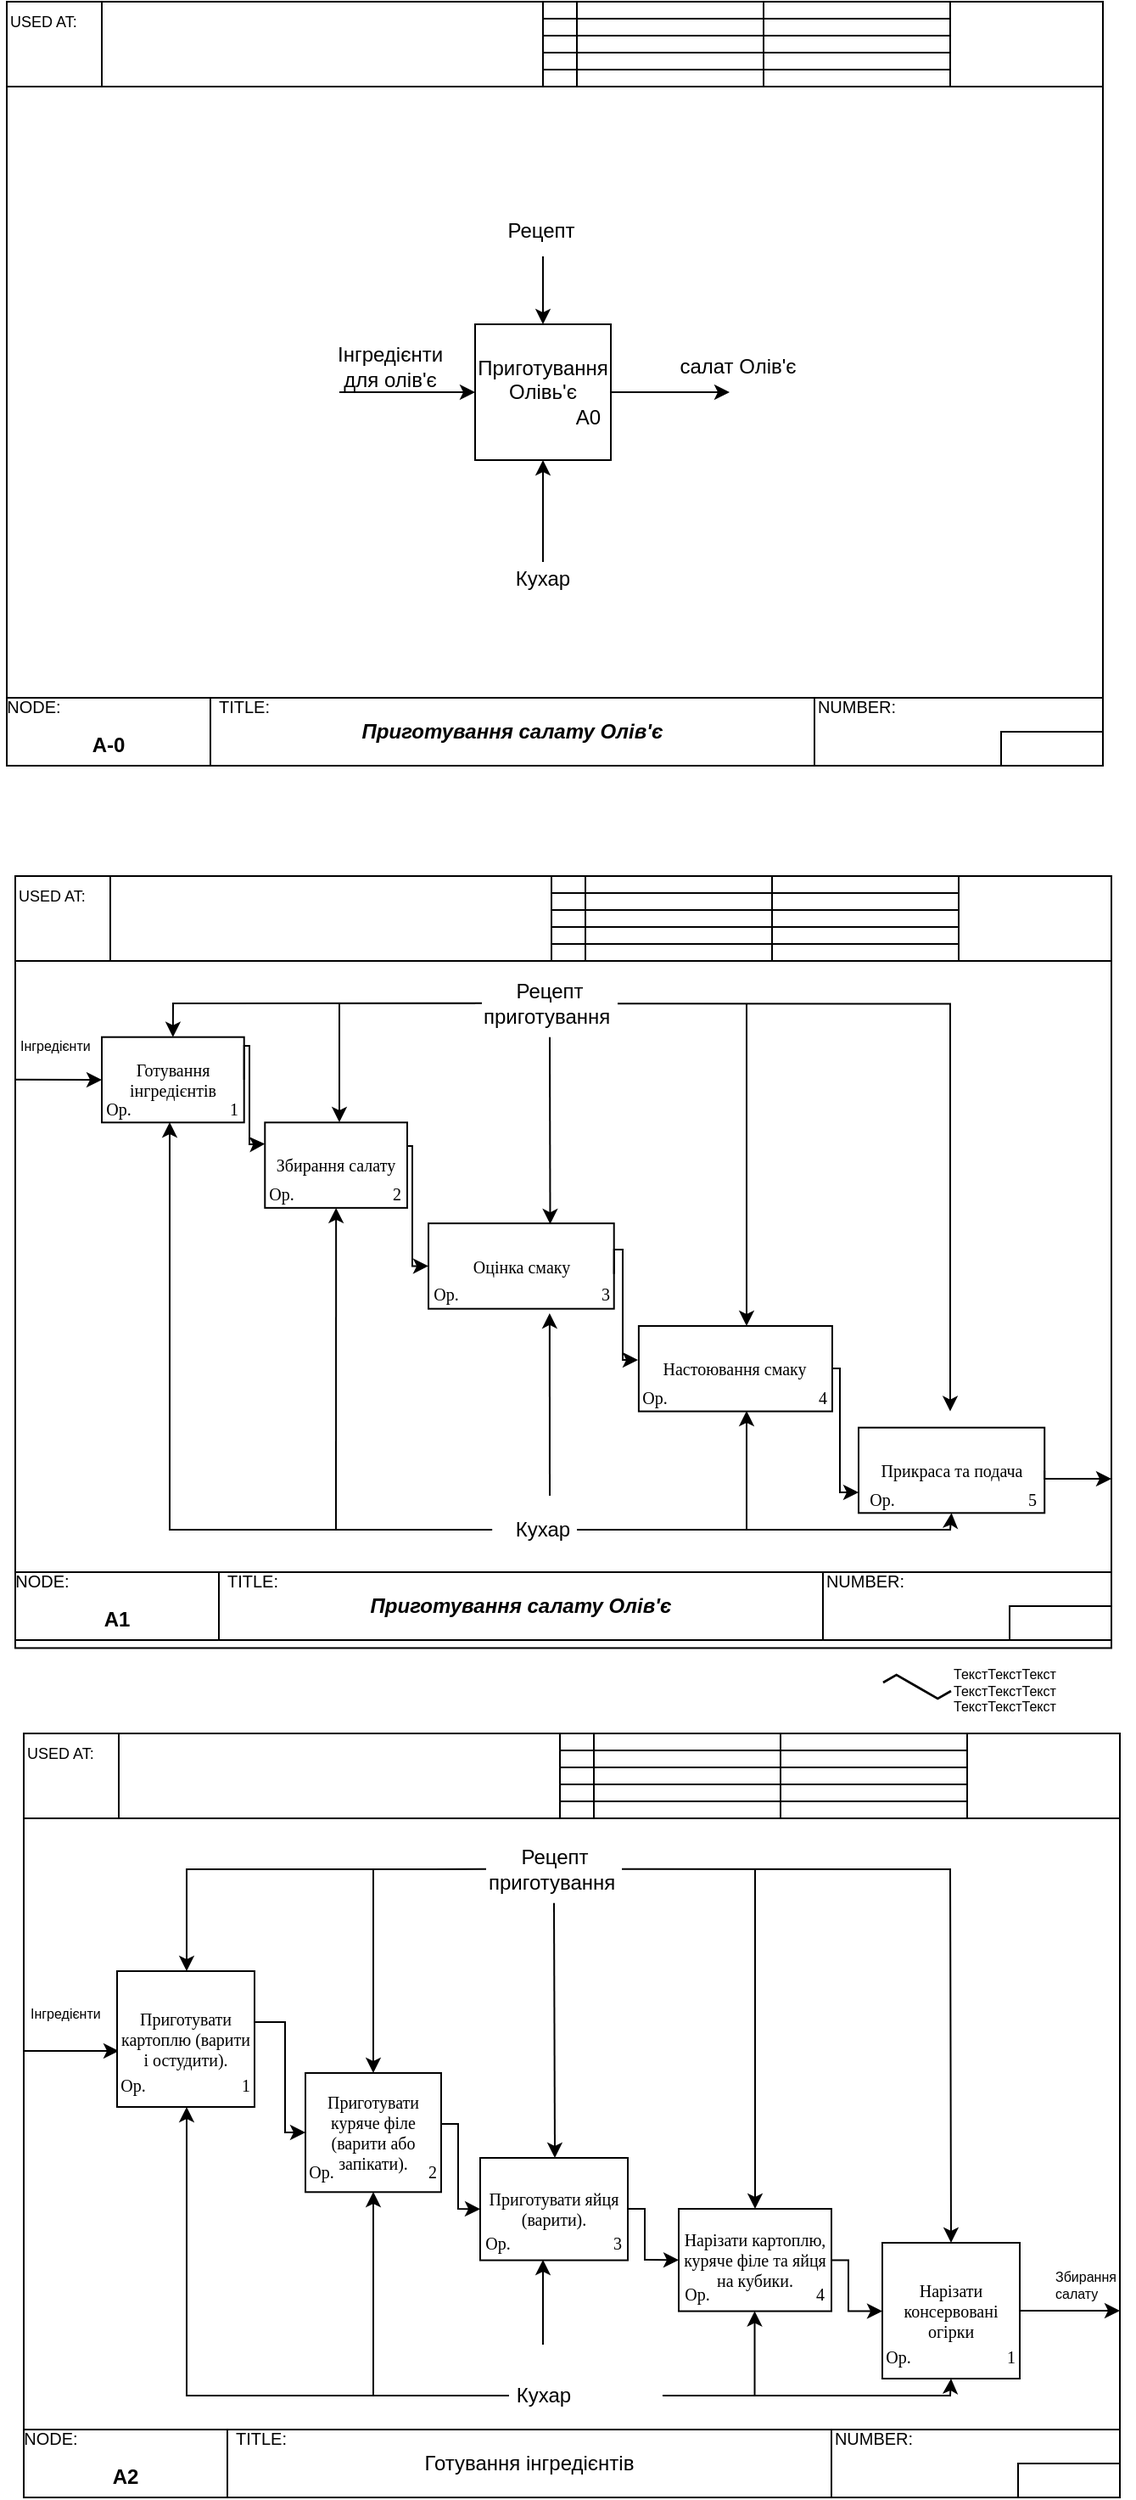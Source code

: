 <mxfile version="22.1.5" type="device">
  <diagram name="Сторінка-1" id="5qRnLGwqMZBOowdWbV07">
    <mxGraphModel dx="1071" dy="548" grid="0" gridSize="10" guides="1" tooltips="1" connect="1" arrows="1" fold="1" page="0" pageScale="1" pageWidth="827" pageHeight="1169" math="0" shadow="0">
      <root>
        <mxCell id="0" />
        <mxCell id="1" parent="0" />
        <mxCell id="jd9A4PB5AfPvnsOYDj_V-208" value="" style="rounded=0;whiteSpace=wrap;html=1;fillColor=default;" parent="1" vertex="1">
          <mxGeometry x="104" y="1090" width="646" height="450" as="geometry" />
        </mxCell>
        <mxCell id="jd9A4PB5AfPvnsOYDj_V-1" value="" style="rounded=0;whiteSpace=wrap;html=1;fillColor=default;" parent="1" vertex="1">
          <mxGeometry x="94" y="70" width="646" height="450" as="geometry" />
        </mxCell>
        <mxCell id="dMnFFqZk8rE7Yz4pQNAD-8" style="edgeStyle=orthogonalEdgeStyle;rounded=0;orthogonalLoop=1;jettySize=auto;html=1;exitX=1;exitY=0.5;exitDx=0;exitDy=0;" parent="1" source="dMnFFqZk8rE7Yz4pQNAD-2" edge="1">
          <mxGeometry relative="1" as="geometry">
            <mxPoint x="520" y="300" as="targetPoint" />
          </mxGeometry>
        </mxCell>
        <mxCell id="dMnFFqZk8rE7Yz4pQNAD-2" value="Приготування&lt;br&gt;Олівь&#39;є&lt;br&gt;&lt;span style=&quot;white-space: pre;&quot;&gt;&#x9;&lt;span style=&quot;white-space: pre;&quot;&gt;&#x9;&lt;/span&gt;&lt;/span&gt;А0" style="whiteSpace=wrap;html=1;aspect=fixed;" parent="1" vertex="1">
          <mxGeometry x="370" y="260" width="80" height="80" as="geometry" />
        </mxCell>
        <mxCell id="dMnFFqZk8rE7Yz4pQNAD-3" value="" style="endArrow=classic;html=1;rounded=0;entryX=0;entryY=0.5;entryDx=0;entryDy=0;" parent="1" target="dMnFFqZk8rE7Yz4pQNAD-2" edge="1">
          <mxGeometry width="50" height="50" relative="1" as="geometry">
            <mxPoint x="290" y="300" as="sourcePoint" />
            <mxPoint x="330" y="260" as="targetPoint" />
          </mxGeometry>
        </mxCell>
        <mxCell id="dMnFFqZk8rE7Yz4pQNAD-4" value=" Інгредієнти для олів&#39;є " style="text;html=1;strokeColor=none;fillColor=none;align=center;verticalAlign=middle;whiteSpace=wrap;rounded=0;" parent="1" vertex="1">
          <mxGeometry x="290" y="270" width="60" height="30" as="geometry" />
        </mxCell>
        <mxCell id="dMnFFqZk8rE7Yz4pQNAD-5" value="" style="endArrow=classic;html=1;rounded=0;entryX=0.5;entryY=1;entryDx=0;entryDy=0;" parent="1" target="dMnFFqZk8rE7Yz4pQNAD-2" edge="1">
          <mxGeometry width="50" height="50" relative="1" as="geometry">
            <mxPoint x="410" y="400" as="sourcePoint" />
            <mxPoint x="410" y="360" as="targetPoint" />
          </mxGeometry>
        </mxCell>
        <mxCell id="dMnFFqZk8rE7Yz4pQNAD-6" value="Кухар" style="text;html=1;strokeColor=none;fillColor=none;align=center;verticalAlign=middle;whiteSpace=wrap;rounded=0;" parent="1" vertex="1">
          <mxGeometry x="330" y="370" width="160" height="80" as="geometry" />
        </mxCell>
        <mxCell id="dMnFFqZk8rE7Yz4pQNAD-9" value="салат Олів&#39;є" style="text;html=1;strokeColor=none;fillColor=none;align=center;verticalAlign=middle;whiteSpace=wrap;rounded=0;" parent="1" vertex="1">
          <mxGeometry x="460" y="270" width="130" height="30" as="geometry" />
        </mxCell>
        <mxCell id="dMnFFqZk8rE7Yz4pQNAD-10" value="" style="endArrow=classic;html=1;rounded=0;entryX=0.5;entryY=0;entryDx=0;entryDy=0;" parent="1" target="dMnFFqZk8rE7Yz4pQNAD-2" edge="1">
          <mxGeometry width="50" height="50" relative="1" as="geometry">
            <mxPoint x="410" y="220" as="sourcePoint" />
            <mxPoint x="450" y="150" as="targetPoint" />
          </mxGeometry>
        </mxCell>
        <mxCell id="dMnFFqZk8rE7Yz4pQNAD-11" value="Рецепт" style="text;html=1;strokeColor=none;fillColor=none;align=center;verticalAlign=middle;whiteSpace=wrap;rounded=0;" parent="1" vertex="1">
          <mxGeometry x="349" y="190" width="120" height="30" as="geometry" />
        </mxCell>
        <mxCell id="jd9A4PB5AfPvnsOYDj_V-2" value="" style="rounded=0;whiteSpace=wrap;html=1;" parent="1" vertex="1">
          <mxGeometry x="94" y="70" width="646" height="50" as="geometry" />
        </mxCell>
        <mxCell id="jd9A4PB5AfPvnsOYDj_V-3" value="" style="rounded=0;whiteSpace=wrap;html=1;" parent="1" vertex="1">
          <mxGeometry x="94" y="480" width="646" height="40" as="geometry" />
        </mxCell>
        <mxCell id="jd9A4PB5AfPvnsOYDj_V-4" value="&lt;div style=&quot;&quot;&gt;&lt;span style=&quot;font-size: 9px; background-color: initial;&quot;&gt;USED AT:&lt;/span&gt;&lt;/div&gt;&lt;font style=&quot;&quot;&gt;&lt;div style=&quot;&quot;&gt;&lt;font size=&quot;1&quot;&gt;&lt;br&gt;&lt;/font&gt;&lt;/div&gt;&lt;/font&gt;&lt;div style=&quot;&quot;&gt;&lt;br&gt;&lt;/div&gt;" style="rounded=0;whiteSpace=wrap;html=1;align=left;" parent="1" vertex="1">
          <mxGeometry x="94" y="70" width="56" height="50" as="geometry" />
        </mxCell>
        <mxCell id="jd9A4PB5AfPvnsOYDj_V-5" value="" style="rounded=0;whiteSpace=wrap;html=1;" parent="1" vertex="1">
          <mxGeometry x="150" y="70" width="260" height="50" as="geometry" />
        </mxCell>
        <mxCell id="jd9A4PB5AfPvnsOYDj_V-6" value="" style="rounded=0;whiteSpace=wrap;html=1;" parent="1" vertex="1">
          <mxGeometry x="410" y="70" width="20" height="50" as="geometry" />
        </mxCell>
        <mxCell id="jd9A4PB5AfPvnsOYDj_V-7" value="" style="rounded=0;whiteSpace=wrap;html=1;" parent="1" vertex="1">
          <mxGeometry x="430" y="70" width="110" height="50" as="geometry" />
        </mxCell>
        <mxCell id="jd9A4PB5AfPvnsOYDj_V-8" value="" style="rounded=0;whiteSpace=wrap;html=1;" parent="1" vertex="1">
          <mxGeometry x="540" y="70" width="110" height="50" as="geometry" />
        </mxCell>
        <mxCell id="jd9A4PB5AfPvnsOYDj_V-9" value="&lt;b&gt;&lt;br&gt;A-0&lt;/b&gt;" style="rounded=0;whiteSpace=wrap;html=1;strokeColor=default;" parent="1" vertex="1">
          <mxGeometry x="94" y="480" width="120" height="40" as="geometry" />
        </mxCell>
        <mxCell id="jd9A4PB5AfPvnsOYDj_V-10" value="&lt;b&gt;&lt;i&gt;Приготування салату Олів&#39;є&lt;/i&gt;&lt;/b&gt;" style="rounded=0;whiteSpace=wrap;html=1;align=center;" parent="1" vertex="1">
          <mxGeometry x="214" y="480" width="356" height="40" as="geometry" />
        </mxCell>
        <mxCell id="jd9A4PB5AfPvnsOYDj_V-11" value="" style="rounded=0;whiteSpace=wrap;html=1;" parent="1" vertex="1">
          <mxGeometry x="570" y="480" width="170" height="40" as="geometry" />
        </mxCell>
        <mxCell id="jd9A4PB5AfPvnsOYDj_V-13" value="" style="rounded=0;whiteSpace=wrap;html=1;" parent="1" vertex="1">
          <mxGeometry x="430" y="70" width="110" height="10" as="geometry" />
        </mxCell>
        <mxCell id="jd9A4PB5AfPvnsOYDj_V-14" value="" style="rounded=0;whiteSpace=wrap;html=1;" parent="1" vertex="1">
          <mxGeometry x="430" y="80" width="110" height="10" as="geometry" />
        </mxCell>
        <mxCell id="jd9A4PB5AfPvnsOYDj_V-15" value="" style="rounded=0;whiteSpace=wrap;html=1;" parent="1" vertex="1">
          <mxGeometry x="430" y="90" width="110" height="10" as="geometry" />
        </mxCell>
        <mxCell id="jd9A4PB5AfPvnsOYDj_V-16" value="" style="rounded=0;whiteSpace=wrap;html=1;" parent="1" vertex="1">
          <mxGeometry x="430" y="100" width="110" height="10" as="geometry" />
        </mxCell>
        <mxCell id="jd9A4PB5AfPvnsOYDj_V-17" value="" style="rounded=0;whiteSpace=wrap;html=1;" parent="1" vertex="1">
          <mxGeometry x="430" y="110" width="110" height="10" as="geometry" />
        </mxCell>
        <mxCell id="jd9A4PB5AfPvnsOYDj_V-18" value="" style="rounded=0;whiteSpace=wrap;html=1;" parent="1" vertex="1">
          <mxGeometry x="540" y="70" width="110" height="10" as="geometry" />
        </mxCell>
        <mxCell id="jd9A4PB5AfPvnsOYDj_V-19" value="" style="rounded=0;whiteSpace=wrap;html=1;" parent="1" vertex="1">
          <mxGeometry x="540" y="80" width="110" height="10" as="geometry" />
        </mxCell>
        <mxCell id="jd9A4PB5AfPvnsOYDj_V-20" value="" style="rounded=0;whiteSpace=wrap;html=1;" parent="1" vertex="1">
          <mxGeometry x="540" y="90" width="110" height="10" as="geometry" />
        </mxCell>
        <mxCell id="jd9A4PB5AfPvnsOYDj_V-21" value="" style="rounded=0;whiteSpace=wrap;html=1;" parent="1" vertex="1">
          <mxGeometry x="540" y="100" width="110" height="10" as="geometry" />
        </mxCell>
        <mxCell id="jd9A4PB5AfPvnsOYDj_V-22" value="" style="rounded=0;whiteSpace=wrap;html=1;" parent="1" vertex="1">
          <mxGeometry x="540" y="110" width="110" height="10" as="geometry" />
        </mxCell>
        <mxCell id="jd9A4PB5AfPvnsOYDj_V-23" value="" style="rounded=0;whiteSpace=wrap;html=1;" parent="1" vertex="1">
          <mxGeometry x="410" y="70" width="20" height="10" as="geometry" />
        </mxCell>
        <mxCell id="jd9A4PB5AfPvnsOYDj_V-24" value="" style="rounded=0;whiteSpace=wrap;html=1;" parent="1" vertex="1">
          <mxGeometry x="410" y="80" width="20" height="10" as="geometry" />
        </mxCell>
        <mxCell id="jd9A4PB5AfPvnsOYDj_V-25" value="" style="rounded=0;whiteSpace=wrap;html=1;" parent="1" vertex="1">
          <mxGeometry x="410" y="90" width="20" height="10" as="geometry" />
        </mxCell>
        <mxCell id="jd9A4PB5AfPvnsOYDj_V-26" value="" style="rounded=0;whiteSpace=wrap;html=1;" parent="1" vertex="1">
          <mxGeometry x="410" y="100" width="20" height="10" as="geometry" />
        </mxCell>
        <mxCell id="jd9A4PB5AfPvnsOYDj_V-27" value="" style="rounded=0;whiteSpace=wrap;html=1;" parent="1" vertex="1">
          <mxGeometry x="410" y="110" width="20" height="10" as="geometry" />
        </mxCell>
        <mxCell id="jd9A4PB5AfPvnsOYDj_V-28" value="" style="rounded=0;whiteSpace=wrap;html=1;" parent="1" vertex="1">
          <mxGeometry x="680" y="500" width="60" height="20" as="geometry" />
        </mxCell>
        <mxCell id="jd9A4PB5AfPvnsOYDj_V-29" value="&lt;font style=&quot;font-size: 10px;&quot;&gt;NODE:&lt;/font&gt;" style="text;html=1;strokeColor=none;fillColor=none;align=center;verticalAlign=middle;whiteSpace=wrap;rounded=0;" parent="1" vertex="1">
          <mxGeometry x="90" y="480" width="40" height="10" as="geometry" />
        </mxCell>
        <mxCell id="jd9A4PB5AfPvnsOYDj_V-30" value="&lt;font style=&quot;font-size: 10px;&quot;&gt;TITLE:&lt;/font&gt;" style="text;html=1;strokeColor=none;fillColor=none;align=center;verticalAlign=middle;whiteSpace=wrap;rounded=0;" parent="1" vertex="1">
          <mxGeometry x="214" y="475" width="40" height="20" as="geometry" />
        </mxCell>
        <mxCell id="jd9A4PB5AfPvnsOYDj_V-31" value="&lt;font style=&quot;font-size: 10px;&quot;&gt;NUMBER:&lt;/font&gt;" style="text;html=1;strokeColor=none;fillColor=none;align=center;verticalAlign=middle;whiteSpace=wrap;rounded=0;" parent="1" vertex="1">
          <mxGeometry x="570" y="470" width="50" height="30" as="geometry" />
        </mxCell>
        <mxCell id="jd9A4PB5AfPvnsOYDj_V-32" value="" style="rounded=0;whiteSpace=wrap;html=1;fillColor=default;" parent="1" vertex="1">
          <mxGeometry x="99" y="589.71" width="646" height="450" as="geometry" />
        </mxCell>
        <mxCell id="jd9A4PB5AfPvnsOYDj_V-94" value="" style="group" parent="1" connectable="0" vertex="1">
          <mxGeometry x="95" y="985" width="650" height="50" as="geometry" />
        </mxCell>
        <mxCell id="jd9A4PB5AfPvnsOYDj_V-43" value="" style="rounded=0;whiteSpace=wrap;html=1;" parent="jd9A4PB5AfPvnsOYDj_V-94" vertex="1">
          <mxGeometry x="4" y="10" width="646" height="40" as="geometry" />
        </mxCell>
        <mxCell id="jd9A4PB5AfPvnsOYDj_V-49" value="&lt;b&gt;&lt;br&gt;A1&lt;/b&gt;" style="rounded=0;whiteSpace=wrap;html=1;strokeColor=default;" parent="jd9A4PB5AfPvnsOYDj_V-94" vertex="1">
          <mxGeometry x="4" y="10" width="120" height="40" as="geometry" />
        </mxCell>
        <mxCell id="jd9A4PB5AfPvnsOYDj_V-50" value="&lt;b style=&quot;border-color: var(--border-color);&quot;&gt;&lt;i style=&quot;border-color: var(--border-color);&quot;&gt;Приготування салату Олів&#39;є&lt;/i&gt;&lt;/b&gt;" style="rounded=0;whiteSpace=wrap;html=1;align=center;" parent="jd9A4PB5AfPvnsOYDj_V-94" vertex="1">
          <mxGeometry x="124" y="10" width="356" height="40" as="geometry" />
        </mxCell>
        <mxCell id="jd9A4PB5AfPvnsOYDj_V-51" value="" style="rounded=0;whiteSpace=wrap;html=1;" parent="jd9A4PB5AfPvnsOYDj_V-94" vertex="1">
          <mxGeometry x="480" y="10" width="170" height="40" as="geometry" />
        </mxCell>
        <mxCell id="jd9A4PB5AfPvnsOYDj_V-67" value="" style="rounded=0;whiteSpace=wrap;html=1;" parent="jd9A4PB5AfPvnsOYDj_V-94" vertex="1">
          <mxGeometry x="590" y="30" width="60" height="20" as="geometry" />
        </mxCell>
        <mxCell id="jd9A4PB5AfPvnsOYDj_V-68" value="&lt;font style=&quot;font-size: 10px;&quot;&gt;NODE:&lt;/font&gt;" style="text;html=1;strokeColor=none;fillColor=none;align=center;verticalAlign=middle;whiteSpace=wrap;rounded=0;" parent="jd9A4PB5AfPvnsOYDj_V-94" vertex="1">
          <mxGeometry y="10" width="40" height="10" as="geometry" />
        </mxCell>
        <mxCell id="jd9A4PB5AfPvnsOYDj_V-69" value="&lt;font style=&quot;font-size: 10px;&quot;&gt;TITLE:&lt;/font&gt;" style="text;html=1;strokeColor=none;fillColor=none;align=center;verticalAlign=middle;whiteSpace=wrap;rounded=0;" parent="jd9A4PB5AfPvnsOYDj_V-94" vertex="1">
          <mxGeometry x="124" y="5" width="40" height="20" as="geometry" />
        </mxCell>
        <mxCell id="jd9A4PB5AfPvnsOYDj_V-70" value="&lt;font style=&quot;font-size: 10px;&quot;&gt;NUMBER:&lt;/font&gt;" style="text;html=1;strokeColor=none;fillColor=none;align=center;verticalAlign=middle;whiteSpace=wrap;rounded=0;" parent="jd9A4PB5AfPvnsOYDj_V-94" vertex="1">
          <mxGeometry x="480" width="50" height="30" as="geometry" />
        </mxCell>
        <mxCell id="jd9A4PB5AfPvnsOYDj_V-89" value="" style="group;fontSize=10;verticalAlign=middle;horizontal=1;fontFamily=Times New Roman;" parent="1" connectable="0" vertex="1">
          <mxGeometry x="150" y="679.85" width="83.855" height="50.294" as="geometry" />
        </mxCell>
        <mxCell id="jd9A4PB5AfPvnsOYDj_V-76" value=" Готування інгредієнтів" style="rounded=0;whiteSpace=wrap;html=1;fontSize=10;verticalAlign=middle;horizontal=1;fontFamily=Times New Roman;" parent="jd9A4PB5AfPvnsOYDj_V-89" vertex="1">
          <mxGeometry width="83.855" height="50.294" as="geometry" />
        </mxCell>
        <mxCell id="jd9A4PB5AfPvnsOYDj_V-78" value="Ор." style="text;html=1;strokeColor=none;fillColor=none;align=center;verticalAlign=middle;whiteSpace=wrap;rounded=0;fontSize=10;horizontal=1;fontFamily=Times New Roman;" parent="jd9A4PB5AfPvnsOYDj_V-89" vertex="1">
          <mxGeometry y="33.529" width="20.125" height="16.765" as="geometry" />
        </mxCell>
        <mxCell id="jd9A4PB5AfPvnsOYDj_V-79" value="1" style="text;html=1;strokeColor=none;fillColor=none;align=center;verticalAlign=middle;whiteSpace=wrap;rounded=0;fontSize=10;horizontal=1;fontFamily=Times New Roman;" parent="jd9A4PB5AfPvnsOYDj_V-89" vertex="1">
          <mxGeometry x="73.121" y="33.529" width="10.063" height="16.765" as="geometry" />
        </mxCell>
        <mxCell id="jd9A4PB5AfPvnsOYDj_V-90" value="" style="group;fontSize=10;verticalAlign=middle;horizontal=1;fontFamily=Times New Roman;" parent="1" connectable="0" vertex="1">
          <mxGeometry x="246.143" y="730.146" width="83.855" height="50.294" as="geometry" />
        </mxCell>
        <mxCell id="jd9A4PB5AfPvnsOYDj_V-71" value="Збирання салату" style="rounded=0;whiteSpace=wrap;html=1;fontSize=10;verticalAlign=middle;horizontal=1;fontFamily=Times New Roman;" parent="jd9A4PB5AfPvnsOYDj_V-90" vertex="1">
          <mxGeometry width="83.855" height="50.294" as="geometry" />
        </mxCell>
        <mxCell id="jd9A4PB5AfPvnsOYDj_V-80" value="Ор." style="text;html=1;strokeColor=none;fillColor=none;align=center;verticalAlign=middle;whiteSpace=wrap;rounded=0;fontSize=10;horizontal=1;fontFamily=Times New Roman;" parent="jd9A4PB5AfPvnsOYDj_V-90" vertex="1">
          <mxGeometry y="33.529" width="20.125" height="16.765" as="geometry" />
        </mxCell>
        <mxCell id="jd9A4PB5AfPvnsOYDj_V-81" value="2" style="text;html=1;strokeColor=none;fillColor=none;align=center;verticalAlign=middle;whiteSpace=wrap;rounded=0;fontSize=10;horizontal=1;fontFamily=Times New Roman;" parent="jd9A4PB5AfPvnsOYDj_V-90" vertex="1">
          <mxGeometry x="73.121" y="33.529" width="10.063" height="16.765" as="geometry" />
        </mxCell>
        <mxCell id="jd9A4PB5AfPvnsOYDj_V-91" value="" style="group;fontSize=10;verticalAlign=middle;horizontal=1;fontFamily=Times New Roman;" parent="1" connectable="0" vertex="1">
          <mxGeometry x="342.516" y="789.563" width="109.347" height="50.294" as="geometry" />
        </mxCell>
        <mxCell id="jd9A4PB5AfPvnsOYDj_V-72" value="Оцінка смаку" style="rounded=0;whiteSpace=wrap;html=1;fontSize=10;verticalAlign=middle;horizontal=1;fontFamily=Times New Roman;" parent="jd9A4PB5AfPvnsOYDj_V-91" vertex="1">
          <mxGeometry width="109.347" height="50.294" as="geometry" />
        </mxCell>
        <mxCell id="jd9A4PB5AfPvnsOYDj_V-82" value="Ор." style="text;html=1;strokeColor=none;fillColor=none;align=center;verticalAlign=middle;whiteSpace=wrap;rounded=0;fontSize=10;horizontal=1;fontFamily=Times New Roman;" parent="jd9A4PB5AfPvnsOYDj_V-91" vertex="1">
          <mxGeometry y="33.529" width="20.125" height="16.765" as="geometry" />
        </mxCell>
        <mxCell id="jd9A4PB5AfPvnsOYDj_V-83" value="3" style="text;html=1;strokeColor=none;fillColor=none;align=center;verticalAlign=middle;whiteSpace=wrap;rounded=0;fontSize=10;horizontal=1;fontFamily=Times New Roman;" parent="jd9A4PB5AfPvnsOYDj_V-91" vertex="1">
          <mxGeometry x="99.284" y="33.529" width="10.063" height="16.765" as="geometry" />
        </mxCell>
        <mxCell id="jd9A4PB5AfPvnsOYDj_V-92" value="" style="group;fontSize=10;verticalAlign=middle;horizontal=1;fontFamily=Times New Roman;" parent="1" connectable="0" vertex="1">
          <mxGeometry x="466.451" y="849.999" width="114.042" height="50.294" as="geometry" />
        </mxCell>
        <mxCell id="jd9A4PB5AfPvnsOYDj_V-74" value="Настоювання смаку" style="rounded=0;whiteSpace=wrap;html=1;fontSize=10;verticalAlign=middle;horizontal=1;fontFamily=Times New Roman;" parent="jd9A4PB5AfPvnsOYDj_V-92" vertex="1">
          <mxGeometry width="114.042" height="50.294" as="geometry" />
        </mxCell>
        <mxCell id="jd9A4PB5AfPvnsOYDj_V-87" value="Ор." style="text;html=1;strokeColor=none;fillColor=none;align=center;verticalAlign=middle;whiteSpace=wrap;rounded=0;fontSize=10;horizontal=1;fontFamily=Times New Roman;" parent="jd9A4PB5AfPvnsOYDj_V-92" vertex="1">
          <mxGeometry y="33.529" width="20.125" height="16.765" as="geometry" />
        </mxCell>
        <mxCell id="jd9A4PB5AfPvnsOYDj_V-88" value="4" style="text;html=1;strokeColor=none;fillColor=none;align=center;verticalAlign=middle;whiteSpace=wrap;rounded=0;fontSize=10;horizontal=1;fontFamily=Times New Roman;" parent="jd9A4PB5AfPvnsOYDj_V-92" vertex="1">
          <mxGeometry x="103.98" y="33.529" width="10.063" height="16.765" as="geometry" />
        </mxCell>
        <mxCell id="jd9A4PB5AfPvnsOYDj_V-93" value="" style="group;fontSize=10;verticalAlign=middle;horizontal=1;fontFamily=Times New Roman;" parent="1" connectable="0" vertex="1">
          <mxGeometry x="596.003" y="909.86" width="109.597" height="50.29" as="geometry" />
        </mxCell>
        <mxCell id="jd9A4PB5AfPvnsOYDj_V-77" value="Прикраса та подача" style="rounded=0;whiteSpace=wrap;html=1;align=center;fontSize=10;verticalAlign=middle;horizontal=1;fontFamily=Times New Roman;" parent="jd9A4PB5AfPvnsOYDj_V-93" vertex="1">
          <mxGeometry width="109.597" height="50.29" as="geometry" />
        </mxCell>
        <mxCell id="jd9A4PB5AfPvnsOYDj_V-85" value="Ор." style="text;html=1;strokeColor=none;fillColor=none;align=center;verticalAlign=middle;whiteSpace=wrap;rounded=0;fontSize=10;horizontal=1;fontFamily=Times New Roman;" parent="jd9A4PB5AfPvnsOYDj_V-93" vertex="1">
          <mxGeometry x="0.877" y="33.527" width="26.303" height="16.763" as="geometry" />
        </mxCell>
        <mxCell id="jd9A4PB5AfPvnsOYDj_V-86" value="5" style="text;html=1;strokeColor=none;fillColor=none;align=center;verticalAlign=middle;whiteSpace=wrap;rounded=0;fontSize=10;horizontal=1;fontFamily=Times New Roman;" parent="jd9A4PB5AfPvnsOYDj_V-93" vertex="1">
          <mxGeometry x="96.445" y="33.527" width="13.152" height="16.763" as="geometry" />
        </mxCell>
        <mxCell id="jd9A4PB5AfPvnsOYDj_V-103" style="edgeStyle=orthogonalEdgeStyle;rounded=0;orthogonalLoop=1;jettySize=auto;html=1;exitX=1;exitY=0.5;exitDx=0;exitDy=0;entryX=0;entryY=0.25;entryDx=0;entryDy=0;" parent="1" source="jd9A4PB5AfPvnsOYDj_V-76" target="jd9A4PB5AfPvnsOYDj_V-71" edge="1">
          <mxGeometry relative="1" as="geometry">
            <Array as="points">
              <mxPoint x="234" y="685" />
              <mxPoint x="237" y="685" />
              <mxPoint x="237" y="743" />
              <mxPoint x="240" y="743" />
            </Array>
          </mxGeometry>
        </mxCell>
        <mxCell id="jd9A4PB5AfPvnsOYDj_V-104" style="edgeStyle=orthogonalEdgeStyle;rounded=0;orthogonalLoop=1;jettySize=auto;html=1;exitX=1;exitY=0.5;exitDx=0;exitDy=0;entryX=0;entryY=0.5;entryDx=0;entryDy=0;" parent="1" source="jd9A4PB5AfPvnsOYDj_V-71" target="jd9A4PB5AfPvnsOYDj_V-72" edge="1">
          <mxGeometry relative="1" as="geometry">
            <Array as="points">
              <mxPoint x="330" y="744" />
              <mxPoint x="333" y="744" />
              <mxPoint x="333" y="815" />
            </Array>
          </mxGeometry>
        </mxCell>
        <mxCell id="jd9A4PB5AfPvnsOYDj_V-106" style="edgeStyle=orthogonalEdgeStyle;rounded=0;orthogonalLoop=1;jettySize=auto;html=1;exitX=1;exitY=0.5;exitDx=0;exitDy=0;" parent="1" edge="1">
          <mxGeometry relative="1" as="geometry">
            <Array as="points">
              <mxPoint x="452" y="805" />
              <mxPoint x="457" y="805" />
              <mxPoint x="457" y="870" />
            </Array>
            <mxPoint x="451.862" y="819.42" as="sourcePoint" />
            <mxPoint x="466" y="870" as="targetPoint" />
          </mxGeometry>
        </mxCell>
        <mxCell id="jd9A4PB5AfPvnsOYDj_V-107" style="edgeStyle=orthogonalEdgeStyle;rounded=0;orthogonalLoop=1;jettySize=auto;html=1;exitX=1;exitY=0.25;exitDx=0;exitDy=0;entryX=0;entryY=0.75;entryDx=0;entryDy=0;" parent="1" source="jd9A4PB5AfPvnsOYDj_V-74" target="jd9A4PB5AfPvnsOYDj_V-77" edge="1">
          <mxGeometry relative="1" as="geometry">
            <Array as="points">
              <mxPoint x="581" y="875" />
              <mxPoint x="585" y="875" />
              <mxPoint x="585" y="948" />
              <mxPoint x="596" y="948" />
            </Array>
          </mxGeometry>
        </mxCell>
        <mxCell id="jd9A4PB5AfPvnsOYDj_V-108" style="edgeStyle=orthogonalEdgeStyle;rounded=0;orthogonalLoop=1;jettySize=auto;html=1;exitX=1;exitY=0.5;exitDx=0;exitDy=0;" parent="1" source="jd9A4PB5AfPvnsOYDj_V-77" edge="1">
          <mxGeometry relative="1" as="geometry">
            <mxPoint x="745" y="940" as="targetPoint" />
            <mxPoint x="700.6" y="922.433" as="sourcePoint" />
            <Array as="points">
              <mxPoint x="706" y="940" />
            </Array>
          </mxGeometry>
        </mxCell>
        <mxCell id="jd9A4PB5AfPvnsOYDj_V-123" style="edgeStyle=isometricEdgeStyle;rounded=0;orthogonalLoop=1;jettySize=auto;html=1;exitX=0;exitY=0.5;exitDx=0;exitDy=0;shape=link;width=-0.37;" parent="1" source="jd9A4PB5AfPvnsOYDj_V-122" edge="1">
          <mxGeometry relative="1" as="geometry">
            <mxPoint x="610.49" y="1060" as="targetPoint" />
          </mxGeometry>
        </mxCell>
        <mxCell id="jd9A4PB5AfPvnsOYDj_V-122" value="ТекстТекстТекст&lt;br&gt;ТекстТекстТекст&lt;br&gt;ТекстТекстТекст" style="text;html=1;strokeColor=none;fillColor=none;align=left;verticalAlign=middle;whiteSpace=wrap;rounded=0;fontSize=8;" parent="1" vertex="1">
          <mxGeometry x="650.49" y="1050" width="60" height="30" as="geometry" />
        </mxCell>
        <mxCell id="jd9A4PB5AfPvnsOYDj_V-126" value="" style="endArrow=classic;html=1;rounded=0;entryX=0;entryY=0.5;entryDx=0;entryDy=0;exitX=0;exitY=0.256;exitDx=0;exitDy=0;exitPerimeter=0;" parent="1" target="jd9A4PB5AfPvnsOYDj_V-76" edge="1" source="jd9A4PB5AfPvnsOYDj_V-32">
          <mxGeometry width="50" height="50" relative="1" as="geometry">
            <mxPoint x="100" y="685" as="sourcePoint" />
            <mxPoint x="150" y="660" as="targetPoint" />
          </mxGeometry>
        </mxCell>
        <mxCell id="jd9A4PB5AfPvnsOYDj_V-177" value="Інгредієнти" style="text;html=1;strokeColor=none;fillColor=none;align=left;verticalAlign=middle;whiteSpace=wrap;rounded=0;fontSize=8;" parent="1" vertex="1">
          <mxGeometry x="100" y="670" width="44" height="30" as="geometry" />
        </mxCell>
        <mxCell id="jd9A4PB5AfPvnsOYDj_V-207" value="" style="group" parent="1" connectable="0" vertex="1">
          <mxGeometry x="99" y="585" width="646" height="50" as="geometry" />
        </mxCell>
        <mxCell id="jd9A4PB5AfPvnsOYDj_V-42" value="" style="rounded=0;whiteSpace=wrap;html=1;" parent="jd9A4PB5AfPvnsOYDj_V-207" vertex="1">
          <mxGeometry width="646" height="50" as="geometry" />
        </mxCell>
        <mxCell id="jd9A4PB5AfPvnsOYDj_V-44" value="&lt;div style=&quot;&quot;&gt;&lt;span style=&quot;font-size: 9px; background-color: initial;&quot;&gt;USED AT:&lt;/span&gt;&lt;/div&gt;&lt;font style=&quot;&quot;&gt;&lt;div style=&quot;&quot;&gt;&lt;font size=&quot;1&quot;&gt;&lt;br&gt;&lt;/font&gt;&lt;/div&gt;&lt;/font&gt;&lt;div style=&quot;&quot;&gt;&lt;br&gt;&lt;/div&gt;" style="rounded=0;whiteSpace=wrap;html=1;align=left;" parent="jd9A4PB5AfPvnsOYDj_V-207" vertex="1">
          <mxGeometry width="56" height="50" as="geometry" />
        </mxCell>
        <mxCell id="jd9A4PB5AfPvnsOYDj_V-45" value="" style="rounded=0;whiteSpace=wrap;html=1;" parent="jd9A4PB5AfPvnsOYDj_V-207" vertex="1">
          <mxGeometry x="56" width="260" height="50" as="geometry" />
        </mxCell>
        <mxCell id="jd9A4PB5AfPvnsOYDj_V-46" value="" style="rounded=0;whiteSpace=wrap;html=1;" parent="jd9A4PB5AfPvnsOYDj_V-207" vertex="1">
          <mxGeometry x="316" width="20" height="50" as="geometry" />
        </mxCell>
        <mxCell id="jd9A4PB5AfPvnsOYDj_V-47" value="" style="rounded=0;whiteSpace=wrap;html=1;" parent="jd9A4PB5AfPvnsOYDj_V-207" vertex="1">
          <mxGeometry x="336" width="110" height="50" as="geometry" />
        </mxCell>
        <mxCell id="jd9A4PB5AfPvnsOYDj_V-48" value="" style="rounded=0;whiteSpace=wrap;html=1;" parent="jd9A4PB5AfPvnsOYDj_V-207" vertex="1">
          <mxGeometry x="446" width="110" height="50" as="geometry" />
        </mxCell>
        <mxCell id="jd9A4PB5AfPvnsOYDj_V-52" value="" style="rounded=0;whiteSpace=wrap;html=1;" parent="jd9A4PB5AfPvnsOYDj_V-207" vertex="1">
          <mxGeometry x="336" width="110" height="10" as="geometry" />
        </mxCell>
        <mxCell id="jd9A4PB5AfPvnsOYDj_V-53" value="" style="rounded=0;whiteSpace=wrap;html=1;" parent="jd9A4PB5AfPvnsOYDj_V-207" vertex="1">
          <mxGeometry x="336" y="10" width="110" height="10" as="geometry" />
        </mxCell>
        <mxCell id="jd9A4PB5AfPvnsOYDj_V-54" value="" style="rounded=0;whiteSpace=wrap;html=1;" parent="jd9A4PB5AfPvnsOYDj_V-207" vertex="1">
          <mxGeometry x="336" y="20" width="110" height="10" as="geometry" />
        </mxCell>
        <mxCell id="jd9A4PB5AfPvnsOYDj_V-55" value="" style="rounded=0;whiteSpace=wrap;html=1;" parent="jd9A4PB5AfPvnsOYDj_V-207" vertex="1">
          <mxGeometry x="336" y="30" width="110" height="10" as="geometry" />
        </mxCell>
        <mxCell id="jd9A4PB5AfPvnsOYDj_V-56" value="" style="rounded=0;whiteSpace=wrap;html=1;" parent="jd9A4PB5AfPvnsOYDj_V-207" vertex="1">
          <mxGeometry x="336" y="40" width="110" height="10" as="geometry" />
        </mxCell>
        <mxCell id="jd9A4PB5AfPvnsOYDj_V-57" value="" style="rounded=0;whiteSpace=wrap;html=1;" parent="jd9A4PB5AfPvnsOYDj_V-207" vertex="1">
          <mxGeometry x="446" width="110" height="10" as="geometry" />
        </mxCell>
        <mxCell id="jd9A4PB5AfPvnsOYDj_V-58" value="" style="rounded=0;whiteSpace=wrap;html=1;" parent="jd9A4PB5AfPvnsOYDj_V-207" vertex="1">
          <mxGeometry x="446" y="10" width="110" height="10" as="geometry" />
        </mxCell>
        <mxCell id="jd9A4PB5AfPvnsOYDj_V-59" value="" style="rounded=0;whiteSpace=wrap;html=1;" parent="jd9A4PB5AfPvnsOYDj_V-207" vertex="1">
          <mxGeometry x="446" y="20" width="110" height="10" as="geometry" />
        </mxCell>
        <mxCell id="jd9A4PB5AfPvnsOYDj_V-60" value="" style="rounded=0;whiteSpace=wrap;html=1;" parent="jd9A4PB5AfPvnsOYDj_V-207" vertex="1">
          <mxGeometry x="446" y="30" width="110" height="10" as="geometry" />
        </mxCell>
        <mxCell id="jd9A4PB5AfPvnsOYDj_V-61" value="" style="rounded=0;whiteSpace=wrap;html=1;" parent="jd9A4PB5AfPvnsOYDj_V-207" vertex="1">
          <mxGeometry x="446" y="40" width="110" height="10" as="geometry" />
        </mxCell>
        <mxCell id="jd9A4PB5AfPvnsOYDj_V-62" value="" style="rounded=0;whiteSpace=wrap;html=1;" parent="jd9A4PB5AfPvnsOYDj_V-207" vertex="1">
          <mxGeometry x="316" width="20" height="10" as="geometry" />
        </mxCell>
        <mxCell id="jd9A4PB5AfPvnsOYDj_V-63" value="" style="rounded=0;whiteSpace=wrap;html=1;" parent="jd9A4PB5AfPvnsOYDj_V-207" vertex="1">
          <mxGeometry x="316" y="10" width="20" height="10" as="geometry" />
        </mxCell>
        <mxCell id="jd9A4PB5AfPvnsOYDj_V-64" value="" style="rounded=0;whiteSpace=wrap;html=1;" parent="jd9A4PB5AfPvnsOYDj_V-207" vertex="1">
          <mxGeometry x="316" y="20" width="20" height="10" as="geometry" />
        </mxCell>
        <mxCell id="jd9A4PB5AfPvnsOYDj_V-65" value="" style="rounded=0;whiteSpace=wrap;html=1;" parent="jd9A4PB5AfPvnsOYDj_V-207" vertex="1">
          <mxGeometry x="316" y="30" width="20" height="10" as="geometry" />
        </mxCell>
        <mxCell id="jd9A4PB5AfPvnsOYDj_V-66" value="" style="rounded=0;whiteSpace=wrap;html=1;" parent="jd9A4PB5AfPvnsOYDj_V-207" vertex="1">
          <mxGeometry x="316" y="40" width="20" height="10" as="geometry" />
        </mxCell>
        <mxCell id="jd9A4PB5AfPvnsOYDj_V-209" value="" style="group" parent="1" connectable="0" vertex="1">
          <mxGeometry x="100" y="1490" width="650" height="50" as="geometry" />
        </mxCell>
        <mxCell id="jd9A4PB5AfPvnsOYDj_V-210" value="" style="rounded=0;whiteSpace=wrap;html=1;" parent="jd9A4PB5AfPvnsOYDj_V-209" vertex="1">
          <mxGeometry x="4" y="10" width="646" height="40" as="geometry" />
        </mxCell>
        <mxCell id="jd9A4PB5AfPvnsOYDj_V-211" value="&lt;b&gt;&lt;br&gt;A2&lt;/b&gt;" style="rounded=0;whiteSpace=wrap;html=1;strokeColor=default;" parent="jd9A4PB5AfPvnsOYDj_V-209" vertex="1">
          <mxGeometry x="4" y="10" width="120" height="40" as="geometry" />
        </mxCell>
        <mxCell id="jd9A4PB5AfPvnsOYDj_V-212" value="Готування інгредієнтів" style="rounded=0;whiteSpace=wrap;html=1;align=center;" parent="jd9A4PB5AfPvnsOYDj_V-209" vertex="1">
          <mxGeometry x="124" y="10" width="356" height="40" as="geometry" />
        </mxCell>
        <mxCell id="jd9A4PB5AfPvnsOYDj_V-213" value="" style="rounded=0;whiteSpace=wrap;html=1;" parent="jd9A4PB5AfPvnsOYDj_V-209" vertex="1">
          <mxGeometry x="480" y="10" width="170" height="40" as="geometry" />
        </mxCell>
        <mxCell id="jd9A4PB5AfPvnsOYDj_V-214" value="" style="rounded=0;whiteSpace=wrap;html=1;" parent="jd9A4PB5AfPvnsOYDj_V-209" vertex="1">
          <mxGeometry x="590" y="30" width="60" height="20" as="geometry" />
        </mxCell>
        <mxCell id="jd9A4PB5AfPvnsOYDj_V-215" value="&lt;font style=&quot;font-size: 10px;&quot;&gt;NODE:&lt;/font&gt;" style="text;html=1;strokeColor=none;fillColor=none;align=center;verticalAlign=middle;whiteSpace=wrap;rounded=0;" parent="jd9A4PB5AfPvnsOYDj_V-209" vertex="1">
          <mxGeometry y="10" width="40" height="10" as="geometry" />
        </mxCell>
        <mxCell id="jd9A4PB5AfPvnsOYDj_V-216" value="&lt;font style=&quot;font-size: 10px;&quot;&gt;TITLE:&lt;/font&gt;" style="text;html=1;strokeColor=none;fillColor=none;align=center;verticalAlign=middle;whiteSpace=wrap;rounded=0;" parent="jd9A4PB5AfPvnsOYDj_V-209" vertex="1">
          <mxGeometry x="124" y="5" width="40" height="20" as="geometry" />
        </mxCell>
        <mxCell id="jd9A4PB5AfPvnsOYDj_V-217" value="&lt;font style=&quot;font-size: 10px;&quot;&gt;NUMBER:&lt;/font&gt;" style="text;html=1;strokeColor=none;fillColor=none;align=center;verticalAlign=middle;whiteSpace=wrap;rounded=0;" parent="jd9A4PB5AfPvnsOYDj_V-209" vertex="1">
          <mxGeometry x="480" width="50" height="30" as="geometry" />
        </mxCell>
        <mxCell id="jd9A4PB5AfPvnsOYDj_V-303" value="" style="group" parent="1" connectable="0" vertex="1">
          <mxGeometry x="104" y="1090" width="646" height="50" as="geometry" />
        </mxCell>
        <mxCell id="jd9A4PB5AfPvnsOYDj_V-304" value="" style="rounded=0;whiteSpace=wrap;html=1;" parent="jd9A4PB5AfPvnsOYDj_V-303" vertex="1">
          <mxGeometry width="646" height="50" as="geometry" />
        </mxCell>
        <mxCell id="jd9A4PB5AfPvnsOYDj_V-305" value="&lt;div style=&quot;&quot;&gt;&lt;span style=&quot;font-size: 9px; background-color: initial;&quot;&gt;USED AT:&lt;/span&gt;&lt;/div&gt;&lt;font style=&quot;&quot;&gt;&lt;div style=&quot;&quot;&gt;&lt;font size=&quot;1&quot;&gt;&lt;br&gt;&lt;/font&gt;&lt;/div&gt;&lt;/font&gt;&lt;div style=&quot;&quot;&gt;&lt;br&gt;&lt;/div&gt;" style="rounded=0;whiteSpace=wrap;html=1;align=left;" parent="jd9A4PB5AfPvnsOYDj_V-303" vertex="1">
          <mxGeometry width="56" height="50" as="geometry" />
        </mxCell>
        <mxCell id="jd9A4PB5AfPvnsOYDj_V-306" value="" style="rounded=0;whiteSpace=wrap;html=1;" parent="jd9A4PB5AfPvnsOYDj_V-303" vertex="1">
          <mxGeometry x="56" width="260" height="50" as="geometry" />
        </mxCell>
        <mxCell id="jd9A4PB5AfPvnsOYDj_V-307" value="" style="rounded=0;whiteSpace=wrap;html=1;" parent="jd9A4PB5AfPvnsOYDj_V-303" vertex="1">
          <mxGeometry x="316" width="20" height="50" as="geometry" />
        </mxCell>
        <mxCell id="jd9A4PB5AfPvnsOYDj_V-308" value="" style="rounded=0;whiteSpace=wrap;html=1;" parent="jd9A4PB5AfPvnsOYDj_V-303" vertex="1">
          <mxGeometry x="336" width="110" height="50" as="geometry" />
        </mxCell>
        <mxCell id="jd9A4PB5AfPvnsOYDj_V-309" value="" style="rounded=0;whiteSpace=wrap;html=1;" parent="jd9A4PB5AfPvnsOYDj_V-303" vertex="1">
          <mxGeometry x="446" width="110" height="50" as="geometry" />
        </mxCell>
        <mxCell id="jd9A4PB5AfPvnsOYDj_V-310" value="" style="rounded=0;whiteSpace=wrap;html=1;" parent="jd9A4PB5AfPvnsOYDj_V-303" vertex="1">
          <mxGeometry x="336" width="110" height="10" as="geometry" />
        </mxCell>
        <mxCell id="jd9A4PB5AfPvnsOYDj_V-311" value="" style="rounded=0;whiteSpace=wrap;html=1;" parent="jd9A4PB5AfPvnsOYDj_V-303" vertex="1">
          <mxGeometry x="336" y="10" width="110" height="10" as="geometry" />
        </mxCell>
        <mxCell id="jd9A4PB5AfPvnsOYDj_V-312" value="" style="rounded=0;whiteSpace=wrap;html=1;" parent="jd9A4PB5AfPvnsOYDj_V-303" vertex="1">
          <mxGeometry x="336" y="20" width="110" height="10" as="geometry" />
        </mxCell>
        <mxCell id="jd9A4PB5AfPvnsOYDj_V-313" value="" style="rounded=0;whiteSpace=wrap;html=1;" parent="jd9A4PB5AfPvnsOYDj_V-303" vertex="1">
          <mxGeometry x="336" y="30" width="110" height="10" as="geometry" />
        </mxCell>
        <mxCell id="jd9A4PB5AfPvnsOYDj_V-314" value="" style="rounded=0;whiteSpace=wrap;html=1;" parent="jd9A4PB5AfPvnsOYDj_V-303" vertex="1">
          <mxGeometry x="336" y="40" width="110" height="10" as="geometry" />
        </mxCell>
        <mxCell id="jd9A4PB5AfPvnsOYDj_V-315" value="" style="rounded=0;whiteSpace=wrap;html=1;" parent="jd9A4PB5AfPvnsOYDj_V-303" vertex="1">
          <mxGeometry x="446" width="110" height="10" as="geometry" />
        </mxCell>
        <mxCell id="jd9A4PB5AfPvnsOYDj_V-316" value="" style="rounded=0;whiteSpace=wrap;html=1;" parent="jd9A4PB5AfPvnsOYDj_V-303" vertex="1">
          <mxGeometry x="446" y="10" width="110" height="10" as="geometry" />
        </mxCell>
        <mxCell id="jd9A4PB5AfPvnsOYDj_V-317" value="" style="rounded=0;whiteSpace=wrap;html=1;" parent="jd9A4PB5AfPvnsOYDj_V-303" vertex="1">
          <mxGeometry x="446" y="20" width="110" height="10" as="geometry" />
        </mxCell>
        <mxCell id="jd9A4PB5AfPvnsOYDj_V-318" value="" style="rounded=0;whiteSpace=wrap;html=1;" parent="jd9A4PB5AfPvnsOYDj_V-303" vertex="1">
          <mxGeometry x="446" y="30" width="110" height="10" as="geometry" />
        </mxCell>
        <mxCell id="jd9A4PB5AfPvnsOYDj_V-319" value="" style="rounded=0;whiteSpace=wrap;html=1;" parent="jd9A4PB5AfPvnsOYDj_V-303" vertex="1">
          <mxGeometry x="446" y="40" width="110" height="10" as="geometry" />
        </mxCell>
        <mxCell id="jd9A4PB5AfPvnsOYDj_V-320" value="" style="rounded=0;whiteSpace=wrap;html=1;" parent="jd9A4PB5AfPvnsOYDj_V-303" vertex="1">
          <mxGeometry x="316" width="20" height="10" as="geometry" />
        </mxCell>
        <mxCell id="jd9A4PB5AfPvnsOYDj_V-321" value="" style="rounded=0;whiteSpace=wrap;html=1;" parent="jd9A4PB5AfPvnsOYDj_V-303" vertex="1">
          <mxGeometry x="316" y="10" width="20" height="10" as="geometry" />
        </mxCell>
        <mxCell id="jd9A4PB5AfPvnsOYDj_V-322" value="" style="rounded=0;whiteSpace=wrap;html=1;" parent="jd9A4PB5AfPvnsOYDj_V-303" vertex="1">
          <mxGeometry x="316" y="20" width="20" height="10" as="geometry" />
        </mxCell>
        <mxCell id="jd9A4PB5AfPvnsOYDj_V-323" value="" style="rounded=0;whiteSpace=wrap;html=1;" parent="jd9A4PB5AfPvnsOYDj_V-303" vertex="1">
          <mxGeometry x="316" y="30" width="20" height="10" as="geometry" />
        </mxCell>
        <mxCell id="jd9A4PB5AfPvnsOYDj_V-324" value="" style="rounded=0;whiteSpace=wrap;html=1;" parent="jd9A4PB5AfPvnsOYDj_V-303" vertex="1">
          <mxGeometry x="316" y="40" width="20" height="10" as="geometry" />
        </mxCell>
        <mxCell id="jd9A4PB5AfPvnsOYDj_V-347" style="edgeStyle=orthogonalEdgeStyle;rounded=0;orthogonalLoop=1;jettySize=auto;html=1;exitX=1;exitY=0.5;exitDx=0;exitDy=0;entryX=0;entryY=0.5;entryDx=0;entryDy=0;" parent="1" edge="1">
          <mxGeometry relative="1" as="geometry">
            <Array as="points">
              <mxPoint x="240" y="1260" />
              <mxPoint x="258" y="1260" />
              <mxPoint x="258" y="1325" />
            </Array>
            <mxPoint x="240" y="1276.0" as="sourcePoint" />
            <mxPoint x="270" y="1325" as="targetPoint" />
          </mxGeometry>
        </mxCell>
        <mxCell id="jd9A4PB5AfPvnsOYDj_V-337" style="edgeStyle=orthogonalEdgeStyle;rounded=0;orthogonalLoop=1;jettySize=auto;html=1;exitX=0;exitY=0.25;exitDx=0;exitDy=0;entryX=0;entryY=0.25;entryDx=0;entryDy=0;" parent="1" edge="1">
          <mxGeometry relative="1" as="geometry">
            <mxPoint x="104" y="1272" as="sourcePoint" />
            <mxPoint x="160" y="1277" as="targetPoint" />
            <Array as="points">
              <mxPoint x="104" y="1277" />
            </Array>
          </mxGeometry>
        </mxCell>
        <mxCell id="s8ZQ7hbqVME3BxH62Z-t-27" value="" style="group;fontSize=10;verticalAlign=middle;horizontal=1;fontFamily=Times New Roman;" parent="1" connectable="0" vertex="1">
          <mxGeometry x="159" y="1230" width="81" height="80" as="geometry" />
        </mxCell>
        <mxCell id="s8ZQ7hbqVME3BxH62Z-t-28" value="Приготувати картоплю (варити і остудити)." style="rounded=0;whiteSpace=wrap;html=1;fontSize=10;verticalAlign=middle;horizontal=1;fontFamily=Times New Roman;" parent="s8ZQ7hbqVME3BxH62Z-t-27" vertex="1">
          <mxGeometry width="81" height="80" as="geometry" />
        </mxCell>
        <mxCell id="s8ZQ7hbqVME3BxH62Z-t-29" value="Ор." style="text;html=1;strokeColor=none;fillColor=none;align=center;verticalAlign=middle;whiteSpace=wrap;rounded=0;fontSize=10;horizontal=1;fontFamily=Times New Roman;" parent="s8ZQ7hbqVME3BxH62Z-t-27" vertex="1">
          <mxGeometry y="53.333" width="19.44" height="26.667" as="geometry" />
        </mxCell>
        <mxCell id="s8ZQ7hbqVME3BxH62Z-t-30" value="1" style="text;html=1;strokeColor=none;fillColor=none;align=center;verticalAlign=middle;whiteSpace=wrap;rounded=0;fontSize=10;horizontal=1;fontFamily=Times New Roman;" parent="s8ZQ7hbqVME3BxH62Z-t-27" vertex="1">
          <mxGeometry x="70.632" y="53.333" width="9.72" height="26.667" as="geometry" />
        </mxCell>
        <mxCell id="s8ZQ7hbqVME3BxH62Z-t-31" value="" style="group;fontSize=10;verticalAlign=middle;horizontal=1;fontFamily=Times New Roman;" parent="1" connectable="0" vertex="1">
          <mxGeometry x="270" y="1290" width="80" height="70.14" as="geometry" />
        </mxCell>
        <mxCell id="s8ZQ7hbqVME3BxH62Z-t-32" value="Приготувати куряче філе (варити або запікати)." style="rounded=0;whiteSpace=wrap;html=1;fontSize=10;verticalAlign=middle;horizontal=1;fontFamily=Times New Roman;" parent="s8ZQ7hbqVME3BxH62Z-t-31" vertex="1">
          <mxGeometry width="80" height="70.14" as="geometry" />
        </mxCell>
        <mxCell id="s8ZQ7hbqVME3BxH62Z-t-33" value="Ор." style="text;html=1;strokeColor=none;fillColor=none;align=center;verticalAlign=middle;whiteSpace=wrap;rounded=0;fontSize=10;horizontal=1;fontFamily=Times New Roman;" parent="s8ZQ7hbqVME3BxH62Z-t-31" vertex="1">
          <mxGeometry y="46.76" width="19.2" height="23.38" as="geometry" />
        </mxCell>
        <mxCell id="s8ZQ7hbqVME3BxH62Z-t-34" value="2" style="text;html=1;strokeColor=none;fillColor=none;align=center;verticalAlign=middle;whiteSpace=wrap;rounded=0;fontSize=10;horizontal=1;fontFamily=Times New Roman;" parent="s8ZQ7hbqVME3BxH62Z-t-31" vertex="1">
          <mxGeometry x="69.76" y="46.76" width="9.6" height="23.38" as="geometry" />
        </mxCell>
        <mxCell id="s8ZQ7hbqVME3BxH62Z-t-35" value="" style="group;fontSize=10;verticalAlign=middle;horizontal=1;fontFamily=Times New Roman;" parent="1" connectable="0" vertex="1">
          <mxGeometry x="373" y="1340" width="87" height="60.29" as="geometry" />
        </mxCell>
        <mxCell id="s8ZQ7hbqVME3BxH62Z-t-36" value="Приготувати яйця (варити)." style="rounded=0;whiteSpace=wrap;html=1;fontSize=10;verticalAlign=middle;horizontal=1;fontFamily=Times New Roman;" parent="s8ZQ7hbqVME3BxH62Z-t-35" vertex="1">
          <mxGeometry width="87" height="60.29" as="geometry" />
        </mxCell>
        <mxCell id="s8ZQ7hbqVME3BxH62Z-t-37" value="Ор." style="text;html=1;strokeColor=none;fillColor=none;align=center;verticalAlign=middle;whiteSpace=wrap;rounded=0;fontSize=10;horizontal=1;fontFamily=Times New Roman;" parent="s8ZQ7hbqVME3BxH62Z-t-35" vertex="1">
          <mxGeometry y="40.193" width="20.88" height="20.097" as="geometry" />
        </mxCell>
        <mxCell id="s8ZQ7hbqVME3BxH62Z-t-38" value="3" style="text;html=1;strokeColor=none;fillColor=none;align=center;verticalAlign=middle;whiteSpace=wrap;rounded=0;fontSize=10;horizontal=1;fontFamily=Times New Roman;" parent="s8ZQ7hbqVME3BxH62Z-t-35" vertex="1">
          <mxGeometry x="75.864" y="40.193" width="10.44" height="20.097" as="geometry" />
        </mxCell>
        <mxCell id="s8ZQ7hbqVME3BxH62Z-t-39" value="" style="group;fontSize=10;verticalAlign=middle;horizontal=1;fontFamily=Times New Roman;" parent="1" connectable="0" vertex="1">
          <mxGeometry x="490" y="1370" width="90" height="60.29" as="geometry" />
        </mxCell>
        <mxCell id="s8ZQ7hbqVME3BxH62Z-t-40" value="Нарізати картоплю, куряче філе та яйця на кубики." style="rounded=0;whiteSpace=wrap;html=1;fontSize=10;verticalAlign=middle;horizontal=1;fontFamily=Times New Roman;" parent="s8ZQ7hbqVME3BxH62Z-t-39" vertex="1">
          <mxGeometry width="90" height="60.29" as="geometry" />
        </mxCell>
        <mxCell id="s8ZQ7hbqVME3BxH62Z-t-41" value="Ор." style="text;html=1;strokeColor=none;fillColor=none;align=center;verticalAlign=middle;whiteSpace=wrap;rounded=0;fontSize=10;horizontal=1;fontFamily=Times New Roman;" parent="s8ZQ7hbqVME3BxH62Z-t-39" vertex="1">
          <mxGeometry y="40.193" width="21.6" height="20.097" as="geometry" />
        </mxCell>
        <mxCell id="s8ZQ7hbqVME3BxH62Z-t-42" value="4" style="text;html=1;strokeColor=none;fillColor=none;align=center;verticalAlign=middle;whiteSpace=wrap;rounded=0;fontSize=10;horizontal=1;fontFamily=Times New Roman;" parent="s8ZQ7hbqVME3BxH62Z-t-39" vertex="1">
          <mxGeometry x="78.48" y="40.193" width="10.8" height="20.097" as="geometry" />
        </mxCell>
        <mxCell id="zc--j6hX3R3r0ufQSsVX-6" value="Рецепт приготування&amp;nbsp;" style="text;html=1;strokeColor=none;fillColor=none;align=center;verticalAlign=middle;whiteSpace=wrap;rounded=0;" vertex="1" parent="1">
          <mxGeometry x="374" y="640" width="80" height="39.85" as="geometry" />
        </mxCell>
        <mxCell id="zc--j6hX3R3r0ufQSsVX-8" value="Кухар" style="text;html=1;strokeColor=none;fillColor=none;align=center;verticalAlign=middle;whiteSpace=wrap;rounded=0;" vertex="1" parent="1">
          <mxGeometry x="330" y="930" width="160" height="80" as="geometry" />
        </mxCell>
        <mxCell id="zc--j6hX3R3r0ufQSsVX-11" value="" style="endArrow=classic;html=1;rounded=0;exitX=0;exitY=0.5;exitDx=0;exitDy=0;entryX=0.5;entryY=0;entryDx=0;entryDy=0;" edge="1" parent="1" source="zc--j6hX3R3r0ufQSsVX-6" target="jd9A4PB5AfPvnsOYDj_V-76">
          <mxGeometry width="50" height="50" relative="1" as="geometry">
            <mxPoint x="390" y="810" as="sourcePoint" />
            <mxPoint x="190" y="660" as="targetPoint" />
            <Array as="points">
              <mxPoint x="192" y="660" />
            </Array>
          </mxGeometry>
        </mxCell>
        <mxCell id="zc--j6hX3R3r0ufQSsVX-12" value="" style="endArrow=classic;html=1;rounded=0;" edge="1" parent="1">
          <mxGeometry width="50" height="50" relative="1" as="geometry">
            <mxPoint x="370" y="660" as="sourcePoint" />
            <mxPoint x="290" y="730" as="targetPoint" />
            <Array as="points">
              <mxPoint x="290" y="660" />
            </Array>
          </mxGeometry>
        </mxCell>
        <mxCell id="zc--j6hX3R3r0ufQSsVX-13" value="" style="endArrow=classic;html=1;rounded=0;exitX=0.5;exitY=1;exitDx=0;exitDy=0;entryX=0.656;entryY=0.009;entryDx=0;entryDy=0;entryPerimeter=0;" edge="1" parent="1" source="zc--j6hX3R3r0ufQSsVX-6" target="jd9A4PB5AfPvnsOYDj_V-72">
          <mxGeometry width="50" height="50" relative="1" as="geometry">
            <mxPoint x="380" y="680" as="sourcePoint" />
            <mxPoint x="400" y="790" as="targetPoint" />
            <Array as="points" />
          </mxGeometry>
        </mxCell>
        <mxCell id="zc--j6hX3R3r0ufQSsVX-14" value="" style="endArrow=classic;html=1;rounded=0;exitX=1;exitY=0.75;exitDx=0;exitDy=0;" edge="1" parent="1">
          <mxGeometry width="50" height="50" relative="1" as="geometry">
            <mxPoint x="454" y="660.177" as="sourcePoint" />
            <mxPoint x="650" y="900.29" as="targetPoint" />
            <Array as="points">
              <mxPoint x="650" y="660.29" />
            </Array>
          </mxGeometry>
        </mxCell>
        <mxCell id="zc--j6hX3R3r0ufQSsVX-15" value="" style="endArrow=classic;html=1;rounded=0;" edge="1" parent="1">
          <mxGeometry width="50" height="50" relative="1" as="geometry">
            <mxPoint x="530" y="660" as="sourcePoint" />
            <mxPoint x="530" y="850" as="targetPoint" />
          </mxGeometry>
        </mxCell>
        <mxCell id="zc--j6hX3R3r0ufQSsVX-16" value="" style="endArrow=classic;html=1;rounded=0;exitX=0.313;exitY=0.5;exitDx=0;exitDy=0;exitPerimeter=0;" edge="1" parent="1" source="zc--j6hX3R3r0ufQSsVX-8">
          <mxGeometry width="50" height="50" relative="1" as="geometry">
            <mxPoint x="360" y="930" as="sourcePoint" />
            <mxPoint x="190" y="730" as="targetPoint" />
            <Array as="points">
              <mxPoint x="190" y="970" />
            </Array>
          </mxGeometry>
        </mxCell>
        <mxCell id="zc--j6hX3R3r0ufQSsVX-17" value="" style="endArrow=classic;html=1;rounded=0;entryX=0.5;entryY=1;entryDx=0;entryDy=0;" edge="1" parent="1" target="jd9A4PB5AfPvnsOYDj_V-71">
          <mxGeometry width="50" height="50" relative="1" as="geometry">
            <mxPoint x="288" y="970" as="sourcePoint" />
            <mxPoint x="410" y="880" as="targetPoint" />
          </mxGeometry>
        </mxCell>
        <mxCell id="zc--j6hX3R3r0ufQSsVX-18" value="" style="endArrow=classic;html=1;rounded=0;entryX=0.653;entryY=1.052;entryDx=0;entryDy=0;entryPerimeter=0;" edge="1" parent="1" target="jd9A4PB5AfPvnsOYDj_V-72">
          <mxGeometry width="50" height="50" relative="1" as="geometry">
            <mxPoint x="414" y="950" as="sourcePoint" />
            <mxPoint x="424" y="800" as="targetPoint" />
            <Array as="points" />
          </mxGeometry>
        </mxCell>
        <mxCell id="zc--j6hX3R3r0ufQSsVX-19" value="" style="endArrow=classic;html=1;rounded=0;entryX=0.5;entryY=1;entryDx=0;entryDy=0;exitX=0.625;exitY=0.5;exitDx=0;exitDy=0;exitPerimeter=0;" edge="1" parent="1" source="zc--j6hX3R3r0ufQSsVX-8" target="jd9A4PB5AfPvnsOYDj_V-77">
          <mxGeometry width="50" height="50" relative="1" as="geometry">
            <mxPoint x="390" y="980" as="sourcePoint" />
            <mxPoint x="200" y="740" as="targetPoint" />
            <Array as="points">
              <mxPoint x="650" y="970" />
            </Array>
          </mxGeometry>
        </mxCell>
        <mxCell id="zc--j6hX3R3r0ufQSsVX-21" value="" style="endArrow=classic;html=1;rounded=0;" edge="1" parent="1">
          <mxGeometry width="50" height="50" relative="1" as="geometry">
            <mxPoint x="530" y="970" as="sourcePoint" />
            <mxPoint x="530" y="900" as="targetPoint" />
          </mxGeometry>
        </mxCell>
        <mxCell id="zc--j6hX3R3r0ufQSsVX-22" value="" style="group;fontSize=10;verticalAlign=middle;horizontal=1;fontFamily=Times New Roman;" connectable="0" vertex="1" parent="1">
          <mxGeometry x="610" y="1390" width="81" height="80" as="geometry" />
        </mxCell>
        <mxCell id="zc--j6hX3R3r0ufQSsVX-23" value="Нарізати консервовані огірки" style="rounded=0;whiteSpace=wrap;html=1;fontSize=10;verticalAlign=middle;horizontal=1;fontFamily=Times New Roman;" vertex="1" parent="zc--j6hX3R3r0ufQSsVX-22">
          <mxGeometry width="81" height="80" as="geometry" />
        </mxCell>
        <mxCell id="zc--j6hX3R3r0ufQSsVX-24" value="Ор." style="text;html=1;strokeColor=none;fillColor=none;align=center;verticalAlign=middle;whiteSpace=wrap;rounded=0;fontSize=10;horizontal=1;fontFamily=Times New Roman;" vertex="1" parent="zc--j6hX3R3r0ufQSsVX-22">
          <mxGeometry y="53.333" width="19.44" height="26.667" as="geometry" />
        </mxCell>
        <mxCell id="zc--j6hX3R3r0ufQSsVX-25" value="1" style="text;html=1;strokeColor=none;fillColor=none;align=center;verticalAlign=middle;whiteSpace=wrap;rounded=0;fontSize=10;horizontal=1;fontFamily=Times New Roman;" vertex="1" parent="zc--j6hX3R3r0ufQSsVX-22">
          <mxGeometry x="70.632" y="53.333" width="9.72" height="26.667" as="geometry" />
        </mxCell>
        <mxCell id="zc--j6hX3R3r0ufQSsVX-28" value="" style="endArrow=classic;html=1;rounded=0;exitX=1;exitY=0.5;exitDx=0;exitDy=0;" edge="1" parent="1" source="zc--j6hX3R3r0ufQSsVX-23">
          <mxGeometry width="50" height="50" relative="1" as="geometry">
            <mxPoint x="580" y="1450" as="sourcePoint" />
            <mxPoint x="750" y="1430" as="targetPoint" />
          </mxGeometry>
        </mxCell>
        <mxCell id="zc--j6hX3R3r0ufQSsVX-30" value="" style="endArrow=classic;html=1;rounded=0;entryX=0;entryY=0.5;entryDx=0;entryDy=0;" edge="1" parent="1" target="s8ZQ7hbqVME3BxH62Z-t-36">
          <mxGeometry width="50" height="50" relative="1" as="geometry">
            <mxPoint x="350" y="1320" as="sourcePoint" />
            <mxPoint x="410" y="1420" as="targetPoint" />
            <Array as="points">
              <mxPoint x="360" y="1320" />
              <mxPoint x="360" y="1370" />
            </Array>
          </mxGeometry>
        </mxCell>
        <mxCell id="zc--j6hX3R3r0ufQSsVX-31" value="" style="endArrow=classic;html=1;rounded=0;entryX=0;entryY=0.5;entryDx=0;entryDy=0;" edge="1" parent="1" target="s8ZQ7hbqVME3BxH62Z-t-40">
          <mxGeometry width="50" height="50" relative="1" as="geometry">
            <mxPoint x="460" y="1370" as="sourcePoint" />
            <mxPoint x="483" y="1420" as="targetPoint" />
            <Array as="points">
              <mxPoint x="470" y="1370" />
              <mxPoint x="470" y="1400" />
            </Array>
          </mxGeometry>
        </mxCell>
        <mxCell id="zc--j6hX3R3r0ufQSsVX-32" value="" style="endArrow=classic;html=1;rounded=0;entryX=0;entryY=0.5;entryDx=0;entryDy=0;" edge="1" parent="1">
          <mxGeometry width="50" height="50" relative="1" as="geometry">
            <mxPoint x="580" y="1400.29" as="sourcePoint" />
            <mxPoint x="610" y="1430.29" as="targetPoint" />
            <Array as="points">
              <mxPoint x="590" y="1400.29" />
              <mxPoint x="590" y="1430.29" />
            </Array>
          </mxGeometry>
        </mxCell>
        <mxCell id="zc--j6hX3R3r0ufQSsVX-33" value="Інгредієнти" style="text;html=1;strokeColor=none;fillColor=none;align=left;verticalAlign=middle;whiteSpace=wrap;rounded=0;fontSize=8;" vertex="1" parent="1">
          <mxGeometry x="106" y="1240" width="44" height="30" as="geometry" />
        </mxCell>
        <mxCell id="zc--j6hX3R3r0ufQSsVX-34" value="Збирання салату" style="text;html=1;strokeColor=none;fillColor=none;align=left;verticalAlign=middle;whiteSpace=wrap;rounded=0;fontSize=8;" vertex="1" parent="1">
          <mxGeometry x="710.49" y="1400.29" width="44" height="30" as="geometry" />
        </mxCell>
        <mxCell id="zc--j6hX3R3r0ufQSsVX-35" value="Кухар" style="text;html=1;strokeColor=none;fillColor=none;align=center;verticalAlign=middle;whiteSpace=wrap;rounded=0;" vertex="1" parent="1">
          <mxGeometry x="339.5" y="1450" width="141" height="60" as="geometry" />
        </mxCell>
        <mxCell id="zc--j6hX3R3r0ufQSsVX-36" value="" style="endArrow=classic;html=1;rounded=0;exitX=0.313;exitY=0.5;exitDx=0;exitDy=0;exitPerimeter=0;" edge="1" parent="1">
          <mxGeometry width="50" height="50" relative="1" as="geometry">
            <mxPoint x="390" y="1480" as="sourcePoint" />
            <mxPoint x="200" y="1310" as="targetPoint" />
            <Array as="points">
              <mxPoint x="200" y="1480" />
            </Array>
          </mxGeometry>
        </mxCell>
        <mxCell id="zc--j6hX3R3r0ufQSsVX-37" value="" style="endArrow=classic;html=1;rounded=0;" edge="1" parent="1">
          <mxGeometry width="50" height="50" relative="1" as="geometry">
            <mxPoint x="310" y="1480" as="sourcePoint" />
            <mxPoint x="310" y="1360" as="targetPoint" />
          </mxGeometry>
        </mxCell>
        <mxCell id="zc--j6hX3R3r0ufQSsVX-38" value="" style="endArrow=classic;html=1;rounded=0;" edge="1" parent="1" source="zc--j6hX3R3r0ufQSsVX-35">
          <mxGeometry width="50" height="50" relative="1" as="geometry">
            <mxPoint x="410" y="1450" as="sourcePoint" />
            <mxPoint x="410" y="1400" as="targetPoint" />
          </mxGeometry>
        </mxCell>
        <mxCell id="zc--j6hX3R3r0ufQSsVX-41" value="" style="endArrow=classic;html=1;rounded=0;exitX=1;exitY=0.5;exitDx=0;exitDy=0;entryX=0.5;entryY=1;entryDx=0;entryDy=0;" edge="1" parent="1" source="zc--j6hX3R3r0ufQSsVX-35" target="zc--j6hX3R3r0ufQSsVX-23">
          <mxGeometry width="50" height="50" relative="1" as="geometry">
            <mxPoint x="420" y="1460" as="sourcePoint" />
            <mxPoint x="420" y="1410" as="targetPoint" />
            <Array as="points">
              <mxPoint x="650" y="1480" />
            </Array>
          </mxGeometry>
        </mxCell>
        <mxCell id="zc--j6hX3R3r0ufQSsVX-44" value="" style="endArrow=classic;html=1;rounded=0;" edge="1" parent="1">
          <mxGeometry width="50" height="50" relative="1" as="geometry">
            <mxPoint x="534.76" y="1480.29" as="sourcePoint" />
            <mxPoint x="534.76" y="1430.29" as="targetPoint" />
          </mxGeometry>
        </mxCell>
        <mxCell id="zc--j6hX3R3r0ufQSsVX-48" value="Рецепт приготування&amp;nbsp;" style="text;html=1;strokeColor=none;fillColor=none;align=center;verticalAlign=middle;whiteSpace=wrap;rounded=0;" vertex="1" parent="1">
          <mxGeometry x="376.5" y="1150" width="80" height="39.85" as="geometry" />
        </mxCell>
        <mxCell id="zc--j6hX3R3r0ufQSsVX-49" value="" style="endArrow=classic;html=1;rounded=0;exitX=0;exitY=0.5;exitDx=0;exitDy=0;" edge="1" parent="1" source="zc--j6hX3R3r0ufQSsVX-48">
          <mxGeometry width="50" height="50" relative="1" as="geometry">
            <mxPoint x="400" y="1240" as="sourcePoint" />
            <mxPoint x="200" y="1230" as="targetPoint" />
            <Array as="points">
              <mxPoint x="200" y="1170" />
            </Array>
          </mxGeometry>
        </mxCell>
        <mxCell id="zc--j6hX3R3r0ufQSsVX-50" value="" style="endArrow=classic;html=1;rounded=0;entryX=0.5;entryY=0;entryDx=0;entryDy=0;" edge="1" parent="1" target="s8ZQ7hbqVME3BxH62Z-t-32">
          <mxGeometry width="50" height="50" relative="1" as="geometry">
            <mxPoint x="310" y="1170" as="sourcePoint" />
            <mxPoint x="410" y="1190" as="targetPoint" />
          </mxGeometry>
        </mxCell>
        <mxCell id="zc--j6hX3R3r0ufQSsVX-51" value="" style="endArrow=classic;html=1;rounded=0;exitX=0.5;exitY=1;exitDx=0;exitDy=0;" edge="1" parent="1" source="zc--j6hX3R3r0ufQSsVX-48">
          <mxGeometry width="50" height="50" relative="1" as="geometry">
            <mxPoint x="430" y="1290" as="sourcePoint" />
            <mxPoint x="417" y="1340" as="targetPoint" />
          </mxGeometry>
        </mxCell>
        <mxCell id="zc--j6hX3R3r0ufQSsVX-52" value="" style="endArrow=classic;html=1;rounded=0;exitX=1;exitY=0.5;exitDx=0;exitDy=0;entryX=0.5;entryY=0;entryDx=0;entryDy=0;" edge="1" parent="1" source="zc--j6hX3R3r0ufQSsVX-48" target="zc--j6hX3R3r0ufQSsVX-23">
          <mxGeometry width="50" height="50" relative="1" as="geometry">
            <mxPoint x="427" y="1200" as="sourcePoint" />
            <mxPoint x="427" y="1350" as="targetPoint" />
            <Array as="points">
              <mxPoint x="650" y="1170" />
            </Array>
          </mxGeometry>
        </mxCell>
        <mxCell id="zc--j6hX3R3r0ufQSsVX-53" value="" style="endArrow=classic;html=1;rounded=0;entryX=0.5;entryY=0;entryDx=0;entryDy=0;" edge="1" parent="1" target="s8ZQ7hbqVME3BxH62Z-t-40">
          <mxGeometry width="50" height="50" relative="1" as="geometry">
            <mxPoint x="535" y="1170" as="sourcePoint" />
            <mxPoint x="427" y="1350" as="targetPoint" />
          </mxGeometry>
        </mxCell>
      </root>
    </mxGraphModel>
  </diagram>
</mxfile>
